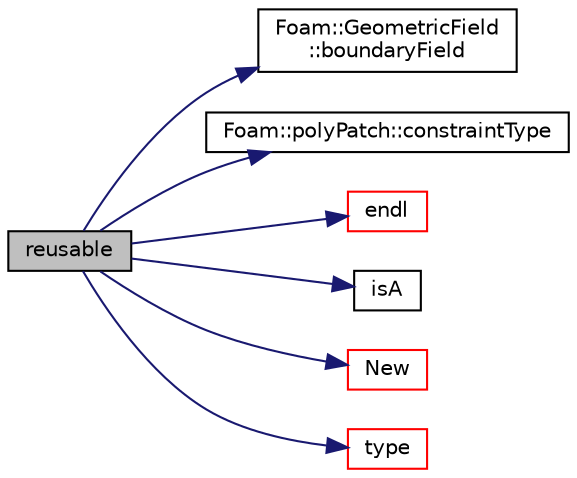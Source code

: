 digraph "reusable"
{
  bgcolor="transparent";
  edge [fontname="Helvetica",fontsize="10",labelfontname="Helvetica",labelfontsize="10"];
  node [fontname="Helvetica",fontsize="10",shape=record];
  rankdir="LR";
  Node1 [label="reusable",height=0.2,width=0.4,color="black", fillcolor="grey75", style="filled", fontcolor="black"];
  Node1 -> Node2 [color="midnightblue",fontsize="10",style="solid",fontname="Helvetica"];
  Node2 [label="Foam::GeometricField\l::boundaryField",height=0.2,width=0.4,color="black",URL="$a00923.html#a3c6c1a789b48ea0c5e8bff64f9c14f2d",tooltip="Return reference to GeometricBoundaryField. "];
  Node1 -> Node3 [color="midnightblue",fontsize="10",style="solid",fontname="Helvetica"];
  Node3 [label="Foam::polyPatch::constraintType",height=0.2,width=0.4,color="black",URL="$a01939.html#a94d41891ba1cc56cdc7b1b2e76107c02",tooltip="Return true if the given type is a constraint type. "];
  Node1 -> Node4 [color="midnightblue",fontsize="10",style="solid",fontname="Helvetica"];
  Node4 [label="endl",height=0.2,width=0.4,color="red",URL="$a10758.html#a2db8fe02a0d3909e9351bb4275b23ce4",tooltip="Add newline and flush stream. "];
  Node1 -> Node5 [color="midnightblue",fontsize="10",style="solid",fontname="Helvetica"];
  Node5 [label="isA",height=0.2,width=0.4,color="black",URL="$a10758.html#a7f38c7df863d37f5357047d27dab7711",tooltip="Check if a dynamic_cast to typeid is possible. "];
  Node1 -> Node6 [color="midnightblue",fontsize="10",style="solid",fontname="Helvetica"];
  Node6 [label="New",height=0.2,width=0.4,color="red",URL="$a10758.html#a9d62cf14554c95e83f83f14909d9e0ec"];
  Node1 -> Node7 [color="midnightblue",fontsize="10",style="solid",fontname="Helvetica"];
  Node7 [label="type",height=0.2,width=0.4,color="red",URL="$a10758.html#aec48583af672626378f501eb9fc32cd1",tooltip="Return the file type: DIRECTORY or FILE. "];
}
